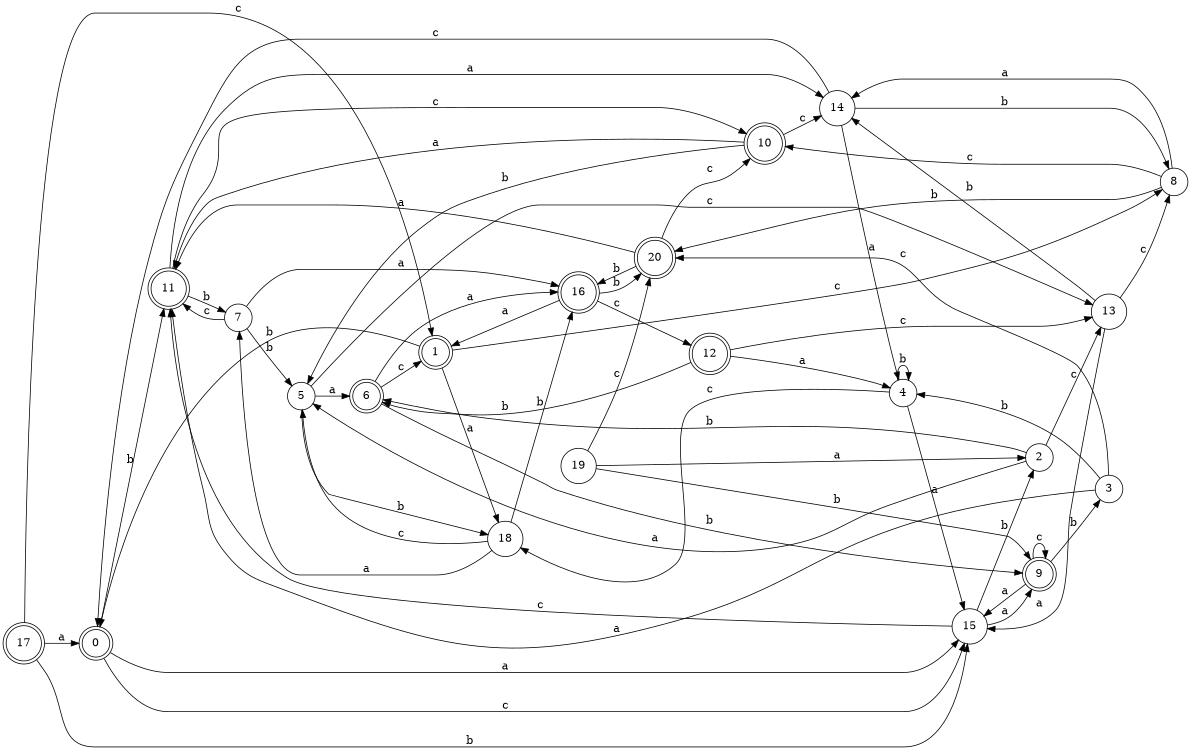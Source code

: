 digraph n17_2 {
__start0 [label="" shape="none"];

rankdir=LR;
size="8,5";

s0 [style="rounded,filled", color="black", fillcolor="white" shape="doublecircle", label="0"];
s1 [style="rounded,filled", color="black", fillcolor="white" shape="doublecircle", label="1"];
s2 [style="filled", color="black", fillcolor="white" shape="circle", label="2"];
s3 [style="filled", color="black", fillcolor="white" shape="circle", label="3"];
s4 [style="filled", color="black", fillcolor="white" shape="circle", label="4"];
s5 [style="filled", color="black", fillcolor="white" shape="circle", label="5"];
s6 [style="rounded,filled", color="black", fillcolor="white" shape="doublecircle", label="6"];
s7 [style="filled", color="black", fillcolor="white" shape="circle", label="7"];
s8 [style="filled", color="black", fillcolor="white" shape="circle", label="8"];
s9 [style="rounded,filled", color="black", fillcolor="white" shape="doublecircle", label="9"];
s10 [style="rounded,filled", color="black", fillcolor="white" shape="doublecircle", label="10"];
s11 [style="rounded,filled", color="black", fillcolor="white" shape="doublecircle", label="11"];
s12 [style="rounded,filled", color="black", fillcolor="white" shape="doublecircle", label="12"];
s13 [style="filled", color="black", fillcolor="white" shape="circle", label="13"];
s14 [style="filled", color="black", fillcolor="white" shape="circle", label="14"];
s15 [style="filled", color="black", fillcolor="white" shape="circle", label="15"];
s16 [style="rounded,filled", color="black", fillcolor="white" shape="doublecircle", label="16"];
s17 [style="rounded,filled", color="black", fillcolor="white" shape="doublecircle", label="17"];
s18 [style="filled", color="black", fillcolor="white" shape="circle", label="18"];
s19 [style="filled", color="black", fillcolor="white" shape="circle", label="19"];
s20 [style="rounded,filled", color="black", fillcolor="white" shape="doublecircle", label="20"];
s0 -> s15 [label="a"];
s0 -> s11 [label="b"];
s0 -> s15 [label="c"];
s1 -> s18 [label="a"];
s1 -> s0 [label="b"];
s1 -> s8 [label="c"];
s2 -> s5 [label="a"];
s2 -> s6 [label="b"];
s2 -> s13 [label="c"];
s3 -> s11 [label="a"];
s3 -> s4 [label="b"];
s3 -> s20 [label="c"];
s4 -> s15 [label="a"];
s4 -> s4 [label="b"];
s4 -> s18 [label="c"];
s5 -> s6 [label="a"];
s5 -> s18 [label="b"];
s5 -> s13 [label="c"];
s6 -> s16 [label="a"];
s6 -> s9 [label="b"];
s6 -> s1 [label="c"];
s7 -> s16 [label="a"];
s7 -> s5 [label="b"];
s7 -> s11 [label="c"];
s8 -> s14 [label="a"];
s8 -> s20 [label="b"];
s8 -> s10 [label="c"];
s9 -> s15 [label="a"];
s9 -> s3 [label="b"];
s9 -> s9 [label="c"];
s10 -> s11 [label="a"];
s10 -> s5 [label="b"];
s10 -> s14 [label="c"];
s11 -> s14 [label="a"];
s11 -> s7 [label="b"];
s11 -> s10 [label="c"];
s12 -> s4 [label="a"];
s12 -> s6 [label="b"];
s12 -> s13 [label="c"];
s13 -> s15 [label="a"];
s13 -> s14 [label="b"];
s13 -> s8 [label="c"];
s14 -> s4 [label="a"];
s14 -> s8 [label="b"];
s14 -> s0 [label="c"];
s15 -> s9 [label="a"];
s15 -> s2 [label="b"];
s15 -> s11 [label="c"];
s16 -> s1 [label="a"];
s16 -> s20 [label="b"];
s16 -> s12 [label="c"];
s17 -> s0 [label="a"];
s17 -> s15 [label="b"];
s17 -> s1 [label="c"];
s18 -> s7 [label="a"];
s18 -> s16 [label="b"];
s18 -> s5 [label="c"];
s19 -> s2 [label="a"];
s19 -> s9 [label="b"];
s19 -> s20 [label="c"];
s20 -> s11 [label="a"];
s20 -> s16 [label="b"];
s20 -> s10 [label="c"];

}
